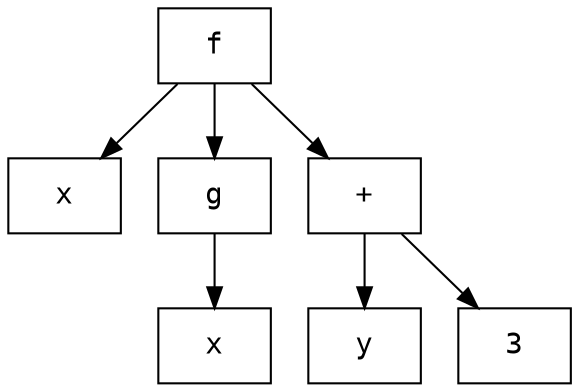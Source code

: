 digraph G {
  ordering="out"
  node [shape="rect", fontname="monospace"]
  edge [fontsize=10, fontname="monospace"]
  x1 [label="x"]
  x2 [label="x"]
  plus [label="+"]
  three [label="3"]
  f -> x1
  f -> g
  g -> x2
  f -> plus
  plus -> y
  plus -> three
}
